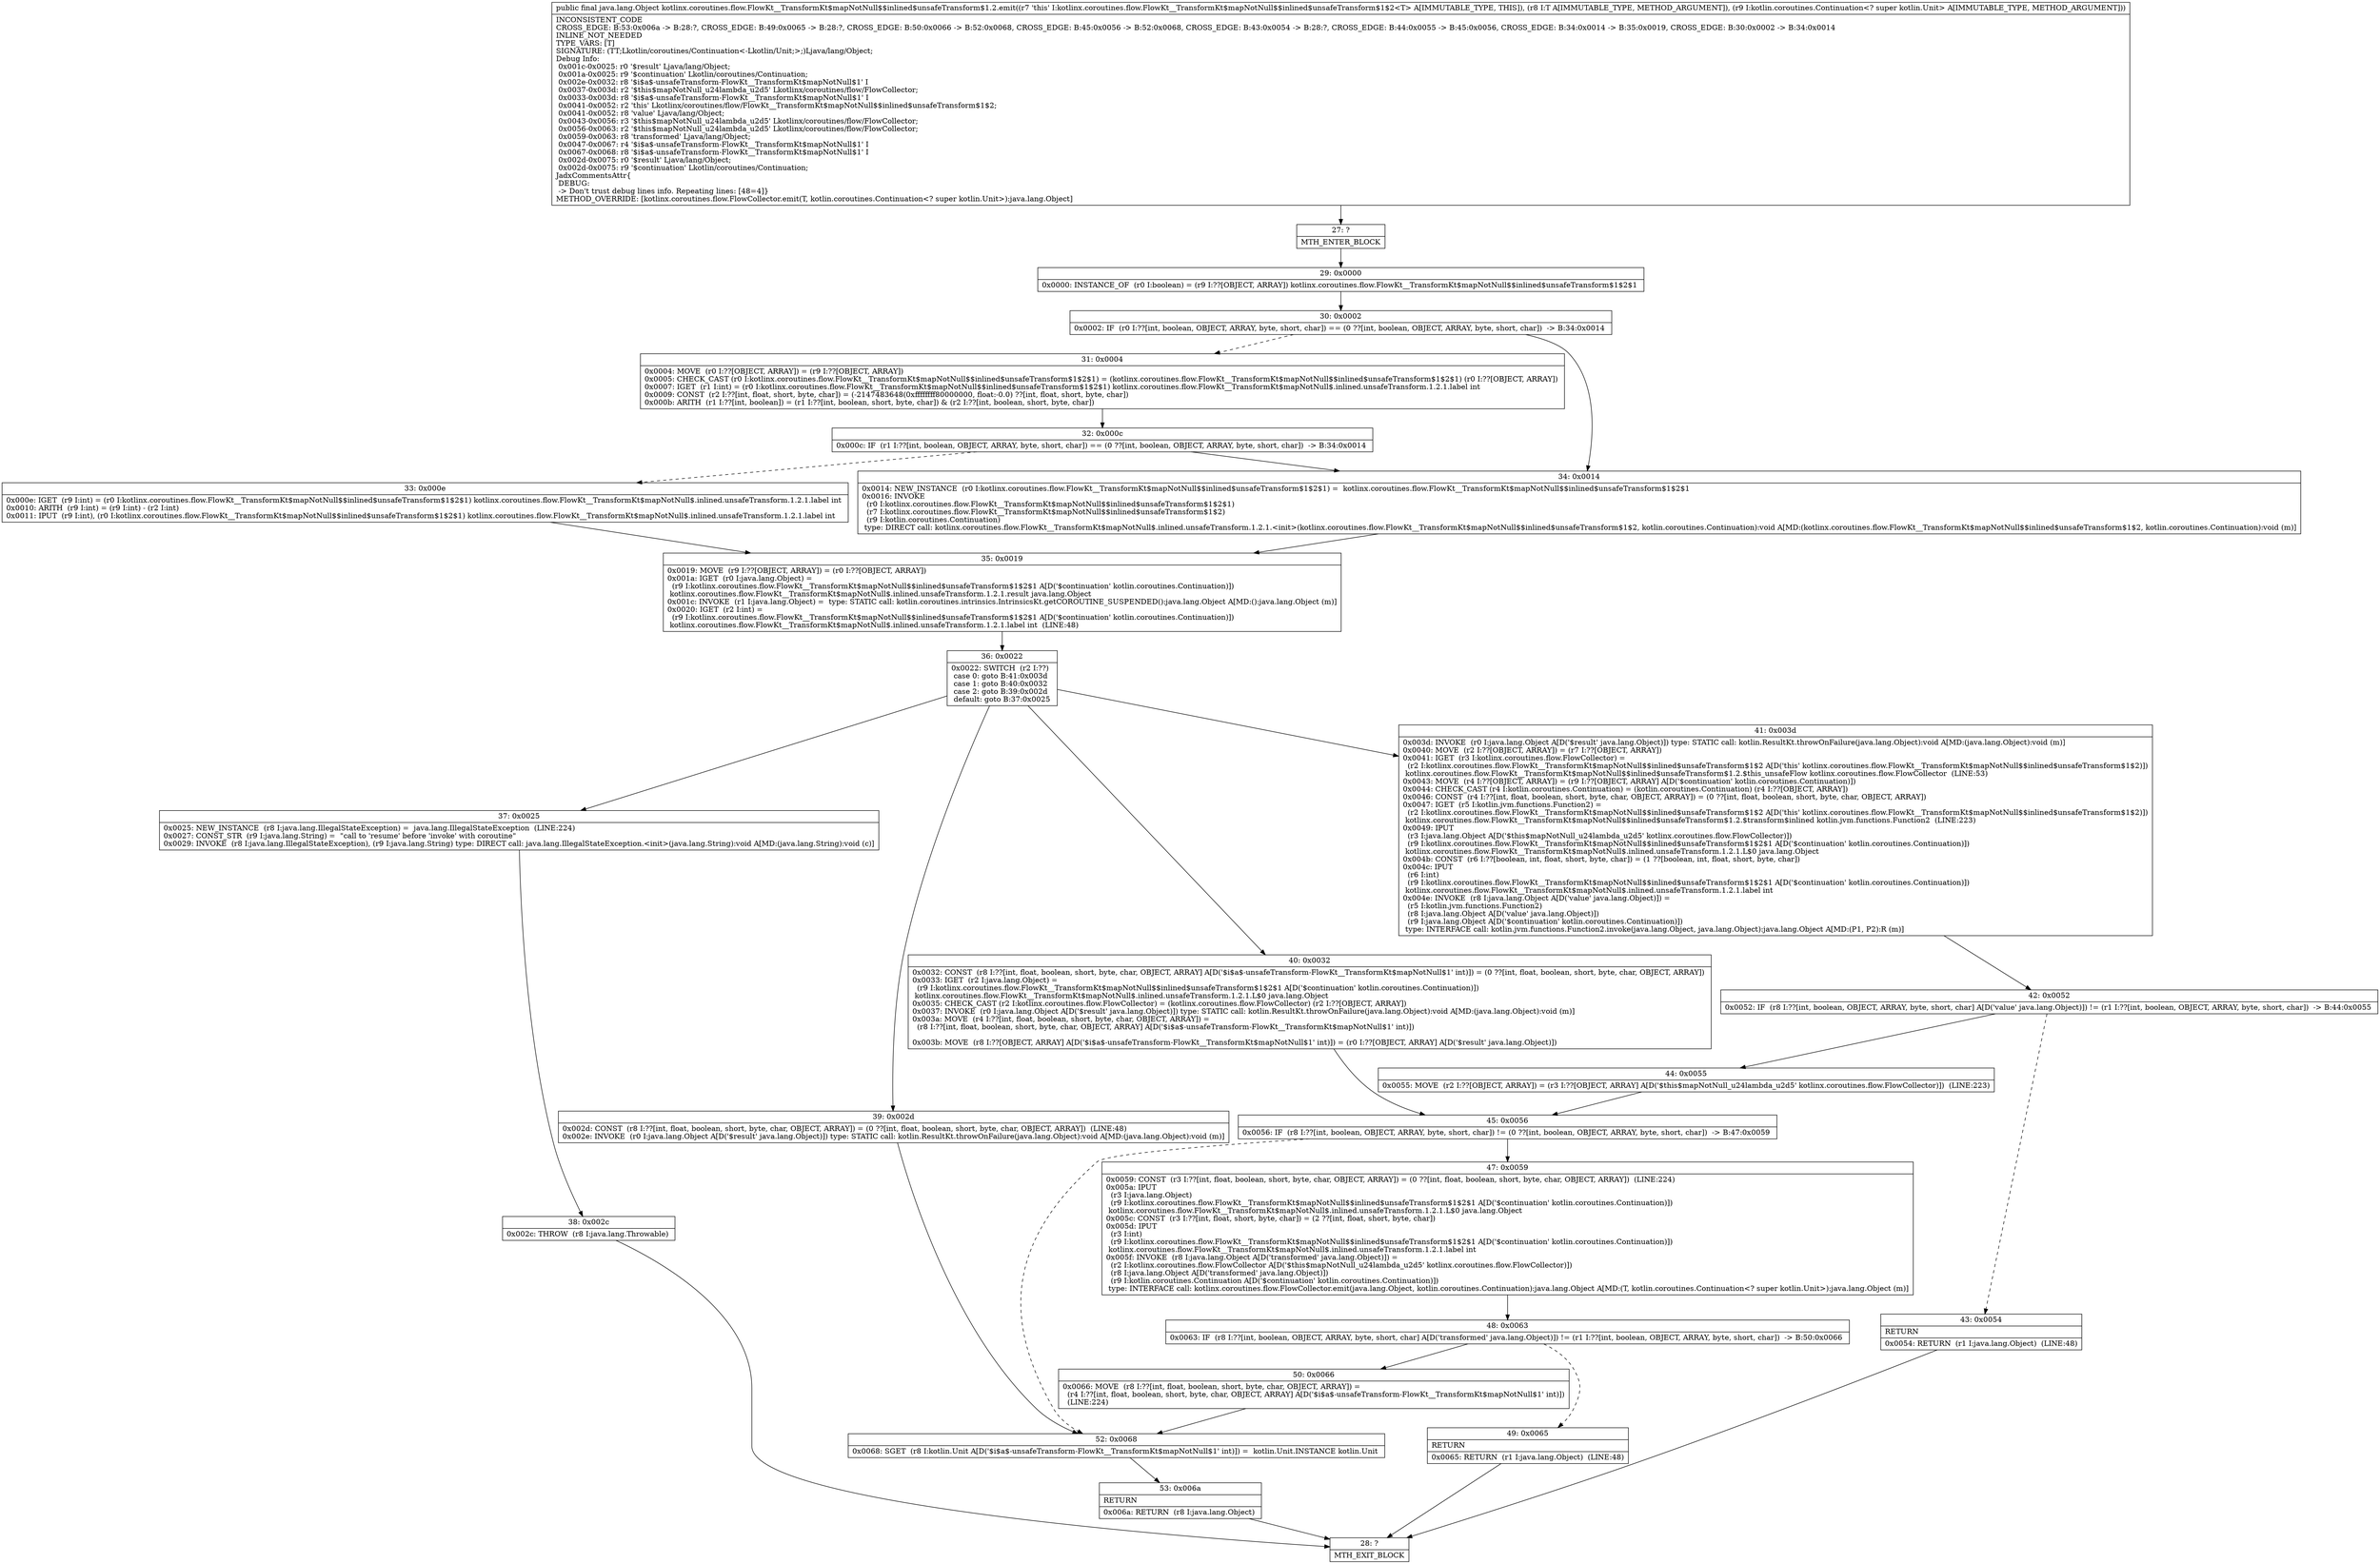 digraph "CFG forkotlinx.coroutines.flow.FlowKt__TransformKt$mapNotNull$$inlined$unsafeTransform$1.2.emit(Ljava\/lang\/Object;Lkotlin\/coroutines\/Continuation;)Ljava\/lang\/Object;" {
Node_27 [shape=record,label="{27\:\ ?|MTH_ENTER_BLOCK\l}"];
Node_29 [shape=record,label="{29\:\ 0x0000|0x0000: INSTANCE_OF  (r0 I:boolean) = (r9 I:??[OBJECT, ARRAY]) kotlinx.coroutines.flow.FlowKt__TransformKt$mapNotNull$$inlined$unsafeTransform$1$2$1 \l}"];
Node_30 [shape=record,label="{30\:\ 0x0002|0x0002: IF  (r0 I:??[int, boolean, OBJECT, ARRAY, byte, short, char]) == (0 ??[int, boolean, OBJECT, ARRAY, byte, short, char])  \-\> B:34:0x0014 \l}"];
Node_31 [shape=record,label="{31\:\ 0x0004|0x0004: MOVE  (r0 I:??[OBJECT, ARRAY]) = (r9 I:??[OBJECT, ARRAY]) \l0x0005: CHECK_CAST (r0 I:kotlinx.coroutines.flow.FlowKt__TransformKt$mapNotNull$$inlined$unsafeTransform$1$2$1) = (kotlinx.coroutines.flow.FlowKt__TransformKt$mapNotNull$$inlined$unsafeTransform$1$2$1) (r0 I:??[OBJECT, ARRAY]) \l0x0007: IGET  (r1 I:int) = (r0 I:kotlinx.coroutines.flow.FlowKt__TransformKt$mapNotNull$$inlined$unsafeTransform$1$2$1) kotlinx.coroutines.flow.FlowKt__TransformKt$mapNotNull$.inlined.unsafeTransform.1.2.1.label int \l0x0009: CONST  (r2 I:??[int, float, short, byte, char]) = (\-2147483648(0xffffffff80000000, float:\-0.0) ??[int, float, short, byte, char]) \l0x000b: ARITH  (r1 I:??[int, boolean]) = (r1 I:??[int, boolean, short, byte, char]) & (r2 I:??[int, boolean, short, byte, char]) \l}"];
Node_32 [shape=record,label="{32\:\ 0x000c|0x000c: IF  (r1 I:??[int, boolean, OBJECT, ARRAY, byte, short, char]) == (0 ??[int, boolean, OBJECT, ARRAY, byte, short, char])  \-\> B:34:0x0014 \l}"];
Node_33 [shape=record,label="{33\:\ 0x000e|0x000e: IGET  (r9 I:int) = (r0 I:kotlinx.coroutines.flow.FlowKt__TransformKt$mapNotNull$$inlined$unsafeTransform$1$2$1) kotlinx.coroutines.flow.FlowKt__TransformKt$mapNotNull$.inlined.unsafeTransform.1.2.1.label int \l0x0010: ARITH  (r9 I:int) = (r9 I:int) \- (r2 I:int) \l0x0011: IPUT  (r9 I:int), (r0 I:kotlinx.coroutines.flow.FlowKt__TransformKt$mapNotNull$$inlined$unsafeTransform$1$2$1) kotlinx.coroutines.flow.FlowKt__TransformKt$mapNotNull$.inlined.unsafeTransform.1.2.1.label int \l}"];
Node_35 [shape=record,label="{35\:\ 0x0019|0x0019: MOVE  (r9 I:??[OBJECT, ARRAY]) = (r0 I:??[OBJECT, ARRAY]) \l0x001a: IGET  (r0 I:java.lang.Object) = \l  (r9 I:kotlinx.coroutines.flow.FlowKt__TransformKt$mapNotNull$$inlined$unsafeTransform$1$2$1 A[D('$continuation' kotlin.coroutines.Continuation)])\l kotlinx.coroutines.flow.FlowKt__TransformKt$mapNotNull$.inlined.unsafeTransform.1.2.1.result java.lang.Object \l0x001c: INVOKE  (r1 I:java.lang.Object) =  type: STATIC call: kotlin.coroutines.intrinsics.IntrinsicsKt.getCOROUTINE_SUSPENDED():java.lang.Object A[MD:():java.lang.Object (m)]\l0x0020: IGET  (r2 I:int) = \l  (r9 I:kotlinx.coroutines.flow.FlowKt__TransformKt$mapNotNull$$inlined$unsafeTransform$1$2$1 A[D('$continuation' kotlin.coroutines.Continuation)])\l kotlinx.coroutines.flow.FlowKt__TransformKt$mapNotNull$.inlined.unsafeTransform.1.2.1.label int  (LINE:48)\l}"];
Node_36 [shape=record,label="{36\:\ 0x0022|0x0022: SWITCH  (r2 I:??)\l case 0: goto B:41:0x003d\l case 1: goto B:40:0x0032\l case 2: goto B:39:0x002d\l default: goto B:37:0x0025 \l}"];
Node_37 [shape=record,label="{37\:\ 0x0025|0x0025: NEW_INSTANCE  (r8 I:java.lang.IllegalStateException) =  java.lang.IllegalStateException  (LINE:224)\l0x0027: CONST_STR  (r9 I:java.lang.String) =  \"call to 'resume' before 'invoke' with coroutine\" \l0x0029: INVOKE  (r8 I:java.lang.IllegalStateException), (r9 I:java.lang.String) type: DIRECT call: java.lang.IllegalStateException.\<init\>(java.lang.String):void A[MD:(java.lang.String):void (c)]\l}"];
Node_38 [shape=record,label="{38\:\ 0x002c|0x002c: THROW  (r8 I:java.lang.Throwable) \l}"];
Node_28 [shape=record,label="{28\:\ ?|MTH_EXIT_BLOCK\l}"];
Node_39 [shape=record,label="{39\:\ 0x002d|0x002d: CONST  (r8 I:??[int, float, boolean, short, byte, char, OBJECT, ARRAY]) = (0 ??[int, float, boolean, short, byte, char, OBJECT, ARRAY])  (LINE:48)\l0x002e: INVOKE  (r0 I:java.lang.Object A[D('$result' java.lang.Object)]) type: STATIC call: kotlin.ResultKt.throwOnFailure(java.lang.Object):void A[MD:(java.lang.Object):void (m)]\l}"];
Node_52 [shape=record,label="{52\:\ 0x0068|0x0068: SGET  (r8 I:kotlin.Unit A[D('$i$a$\-unsafeTransform\-FlowKt__TransformKt$mapNotNull$1' int)]) =  kotlin.Unit.INSTANCE kotlin.Unit \l}"];
Node_53 [shape=record,label="{53\:\ 0x006a|RETURN\l|0x006a: RETURN  (r8 I:java.lang.Object) \l}"];
Node_40 [shape=record,label="{40\:\ 0x0032|0x0032: CONST  (r8 I:??[int, float, boolean, short, byte, char, OBJECT, ARRAY] A[D('$i$a$\-unsafeTransform\-FlowKt__TransformKt$mapNotNull$1' int)]) = (0 ??[int, float, boolean, short, byte, char, OBJECT, ARRAY]) \l0x0033: IGET  (r2 I:java.lang.Object) = \l  (r9 I:kotlinx.coroutines.flow.FlowKt__TransformKt$mapNotNull$$inlined$unsafeTransform$1$2$1 A[D('$continuation' kotlin.coroutines.Continuation)])\l kotlinx.coroutines.flow.FlowKt__TransformKt$mapNotNull$.inlined.unsafeTransform.1.2.1.L$0 java.lang.Object \l0x0035: CHECK_CAST (r2 I:kotlinx.coroutines.flow.FlowCollector) = (kotlinx.coroutines.flow.FlowCollector) (r2 I:??[OBJECT, ARRAY]) \l0x0037: INVOKE  (r0 I:java.lang.Object A[D('$result' java.lang.Object)]) type: STATIC call: kotlin.ResultKt.throwOnFailure(java.lang.Object):void A[MD:(java.lang.Object):void (m)]\l0x003a: MOVE  (r4 I:??[int, float, boolean, short, byte, char, OBJECT, ARRAY]) = \l  (r8 I:??[int, float, boolean, short, byte, char, OBJECT, ARRAY] A[D('$i$a$\-unsafeTransform\-FlowKt__TransformKt$mapNotNull$1' int)])\l \l0x003b: MOVE  (r8 I:??[OBJECT, ARRAY] A[D('$i$a$\-unsafeTransform\-FlowKt__TransformKt$mapNotNull$1' int)]) = (r0 I:??[OBJECT, ARRAY] A[D('$result' java.lang.Object)]) \l}"];
Node_45 [shape=record,label="{45\:\ 0x0056|0x0056: IF  (r8 I:??[int, boolean, OBJECT, ARRAY, byte, short, char]) != (0 ??[int, boolean, OBJECT, ARRAY, byte, short, char])  \-\> B:47:0x0059 \l}"];
Node_47 [shape=record,label="{47\:\ 0x0059|0x0059: CONST  (r3 I:??[int, float, boolean, short, byte, char, OBJECT, ARRAY]) = (0 ??[int, float, boolean, short, byte, char, OBJECT, ARRAY])  (LINE:224)\l0x005a: IPUT  \l  (r3 I:java.lang.Object)\l  (r9 I:kotlinx.coroutines.flow.FlowKt__TransformKt$mapNotNull$$inlined$unsafeTransform$1$2$1 A[D('$continuation' kotlin.coroutines.Continuation)])\l kotlinx.coroutines.flow.FlowKt__TransformKt$mapNotNull$.inlined.unsafeTransform.1.2.1.L$0 java.lang.Object \l0x005c: CONST  (r3 I:??[int, float, short, byte, char]) = (2 ??[int, float, short, byte, char]) \l0x005d: IPUT  \l  (r3 I:int)\l  (r9 I:kotlinx.coroutines.flow.FlowKt__TransformKt$mapNotNull$$inlined$unsafeTransform$1$2$1 A[D('$continuation' kotlin.coroutines.Continuation)])\l kotlinx.coroutines.flow.FlowKt__TransformKt$mapNotNull$.inlined.unsafeTransform.1.2.1.label int \l0x005f: INVOKE  (r8 I:java.lang.Object A[D('transformed' java.lang.Object)]) = \l  (r2 I:kotlinx.coroutines.flow.FlowCollector A[D('$this$mapNotNull_u24lambda_u2d5' kotlinx.coroutines.flow.FlowCollector)])\l  (r8 I:java.lang.Object A[D('transformed' java.lang.Object)])\l  (r9 I:kotlin.coroutines.Continuation A[D('$continuation' kotlin.coroutines.Continuation)])\l type: INTERFACE call: kotlinx.coroutines.flow.FlowCollector.emit(java.lang.Object, kotlin.coroutines.Continuation):java.lang.Object A[MD:(T, kotlin.coroutines.Continuation\<? super kotlin.Unit\>):java.lang.Object (m)]\l}"];
Node_48 [shape=record,label="{48\:\ 0x0063|0x0063: IF  (r8 I:??[int, boolean, OBJECT, ARRAY, byte, short, char] A[D('transformed' java.lang.Object)]) != (r1 I:??[int, boolean, OBJECT, ARRAY, byte, short, char])  \-\> B:50:0x0066 \l}"];
Node_49 [shape=record,label="{49\:\ 0x0065|RETURN\l|0x0065: RETURN  (r1 I:java.lang.Object)  (LINE:48)\l}"];
Node_50 [shape=record,label="{50\:\ 0x0066|0x0066: MOVE  (r8 I:??[int, float, boolean, short, byte, char, OBJECT, ARRAY]) = \l  (r4 I:??[int, float, boolean, short, byte, char, OBJECT, ARRAY] A[D('$i$a$\-unsafeTransform\-FlowKt__TransformKt$mapNotNull$1' int)])\l  (LINE:224)\l}"];
Node_41 [shape=record,label="{41\:\ 0x003d|0x003d: INVOKE  (r0 I:java.lang.Object A[D('$result' java.lang.Object)]) type: STATIC call: kotlin.ResultKt.throwOnFailure(java.lang.Object):void A[MD:(java.lang.Object):void (m)]\l0x0040: MOVE  (r2 I:??[OBJECT, ARRAY]) = (r7 I:??[OBJECT, ARRAY]) \l0x0041: IGET  (r3 I:kotlinx.coroutines.flow.FlowCollector) = \l  (r2 I:kotlinx.coroutines.flow.FlowKt__TransformKt$mapNotNull$$inlined$unsafeTransform$1$2 A[D('this' kotlinx.coroutines.flow.FlowKt__TransformKt$mapNotNull$$inlined$unsafeTransform$1$2)])\l kotlinx.coroutines.flow.FlowKt__TransformKt$mapNotNull$$inlined$unsafeTransform$1.2.$this_unsafeFlow kotlinx.coroutines.flow.FlowCollector  (LINE:53)\l0x0043: MOVE  (r4 I:??[OBJECT, ARRAY]) = (r9 I:??[OBJECT, ARRAY] A[D('$continuation' kotlin.coroutines.Continuation)]) \l0x0044: CHECK_CAST (r4 I:kotlin.coroutines.Continuation) = (kotlin.coroutines.Continuation) (r4 I:??[OBJECT, ARRAY]) \l0x0046: CONST  (r4 I:??[int, float, boolean, short, byte, char, OBJECT, ARRAY]) = (0 ??[int, float, boolean, short, byte, char, OBJECT, ARRAY]) \l0x0047: IGET  (r5 I:kotlin.jvm.functions.Function2) = \l  (r2 I:kotlinx.coroutines.flow.FlowKt__TransformKt$mapNotNull$$inlined$unsafeTransform$1$2 A[D('this' kotlinx.coroutines.flow.FlowKt__TransformKt$mapNotNull$$inlined$unsafeTransform$1$2)])\l kotlinx.coroutines.flow.FlowKt__TransformKt$mapNotNull$$inlined$unsafeTransform$1.2.$transform$inlined kotlin.jvm.functions.Function2  (LINE:223)\l0x0049: IPUT  \l  (r3 I:java.lang.Object A[D('$this$mapNotNull_u24lambda_u2d5' kotlinx.coroutines.flow.FlowCollector)])\l  (r9 I:kotlinx.coroutines.flow.FlowKt__TransformKt$mapNotNull$$inlined$unsafeTransform$1$2$1 A[D('$continuation' kotlin.coroutines.Continuation)])\l kotlinx.coroutines.flow.FlowKt__TransformKt$mapNotNull$.inlined.unsafeTransform.1.2.1.L$0 java.lang.Object \l0x004b: CONST  (r6 I:??[boolean, int, float, short, byte, char]) = (1 ??[boolean, int, float, short, byte, char]) \l0x004c: IPUT  \l  (r6 I:int)\l  (r9 I:kotlinx.coroutines.flow.FlowKt__TransformKt$mapNotNull$$inlined$unsafeTransform$1$2$1 A[D('$continuation' kotlin.coroutines.Continuation)])\l kotlinx.coroutines.flow.FlowKt__TransformKt$mapNotNull$.inlined.unsafeTransform.1.2.1.label int \l0x004e: INVOKE  (r8 I:java.lang.Object A[D('value' java.lang.Object)]) = \l  (r5 I:kotlin.jvm.functions.Function2)\l  (r8 I:java.lang.Object A[D('value' java.lang.Object)])\l  (r9 I:java.lang.Object A[D('$continuation' kotlin.coroutines.Continuation)])\l type: INTERFACE call: kotlin.jvm.functions.Function2.invoke(java.lang.Object, java.lang.Object):java.lang.Object A[MD:(P1, P2):R (m)]\l}"];
Node_42 [shape=record,label="{42\:\ 0x0052|0x0052: IF  (r8 I:??[int, boolean, OBJECT, ARRAY, byte, short, char] A[D('value' java.lang.Object)]) != (r1 I:??[int, boolean, OBJECT, ARRAY, byte, short, char])  \-\> B:44:0x0055 \l}"];
Node_43 [shape=record,label="{43\:\ 0x0054|RETURN\l|0x0054: RETURN  (r1 I:java.lang.Object)  (LINE:48)\l}"];
Node_44 [shape=record,label="{44\:\ 0x0055|0x0055: MOVE  (r2 I:??[OBJECT, ARRAY]) = (r3 I:??[OBJECT, ARRAY] A[D('$this$mapNotNull_u24lambda_u2d5' kotlinx.coroutines.flow.FlowCollector)])  (LINE:223)\l}"];
Node_34 [shape=record,label="{34\:\ 0x0014|0x0014: NEW_INSTANCE  (r0 I:kotlinx.coroutines.flow.FlowKt__TransformKt$mapNotNull$$inlined$unsafeTransform$1$2$1) =  kotlinx.coroutines.flow.FlowKt__TransformKt$mapNotNull$$inlined$unsafeTransform$1$2$1 \l0x0016: INVOKE  \l  (r0 I:kotlinx.coroutines.flow.FlowKt__TransformKt$mapNotNull$$inlined$unsafeTransform$1$2$1)\l  (r7 I:kotlinx.coroutines.flow.FlowKt__TransformKt$mapNotNull$$inlined$unsafeTransform$1$2)\l  (r9 I:kotlin.coroutines.Continuation)\l type: DIRECT call: kotlinx.coroutines.flow.FlowKt__TransformKt$mapNotNull$.inlined.unsafeTransform.1.2.1.\<init\>(kotlinx.coroutines.flow.FlowKt__TransformKt$mapNotNull$$inlined$unsafeTransform$1$2, kotlin.coroutines.Continuation):void A[MD:(kotlinx.coroutines.flow.FlowKt__TransformKt$mapNotNull$$inlined$unsafeTransform$1$2, kotlin.coroutines.Continuation):void (m)]\l}"];
MethodNode[shape=record,label="{public final java.lang.Object kotlinx.coroutines.flow.FlowKt__TransformKt$mapNotNull$$inlined$unsafeTransform$1.2.emit((r7 'this' I:kotlinx.coroutines.flow.FlowKt__TransformKt$mapNotNull$$inlined$unsafeTransform$1$2\<T\> A[IMMUTABLE_TYPE, THIS]), (r8 I:T A[IMMUTABLE_TYPE, METHOD_ARGUMENT]), (r9 I:kotlin.coroutines.Continuation\<? super kotlin.Unit\> A[IMMUTABLE_TYPE, METHOD_ARGUMENT]))  | INCONSISTENT_CODE\lCROSS_EDGE: B:53:0x006a \-\> B:28:?, CROSS_EDGE: B:49:0x0065 \-\> B:28:?, CROSS_EDGE: B:50:0x0066 \-\> B:52:0x0068, CROSS_EDGE: B:45:0x0056 \-\> B:52:0x0068, CROSS_EDGE: B:43:0x0054 \-\> B:28:?, CROSS_EDGE: B:44:0x0055 \-\> B:45:0x0056, CROSS_EDGE: B:34:0x0014 \-\> B:35:0x0019, CROSS_EDGE: B:30:0x0002 \-\> B:34:0x0014\lINLINE_NOT_NEEDED\lTYPE_VARS: [T]\lSIGNATURE: (TT;Lkotlin\/coroutines\/Continuation\<\-Lkotlin\/Unit;\>;)Ljava\/lang\/Object;\lDebug Info:\l  0x001c\-0x0025: r0 '$result' Ljava\/lang\/Object;\l  0x001a\-0x0025: r9 '$continuation' Lkotlin\/coroutines\/Continuation;\l  0x002e\-0x0032: r8 '$i$a$\-unsafeTransform\-FlowKt__TransformKt$mapNotNull$1' I\l  0x0037\-0x003d: r2 '$this$mapNotNull_u24lambda_u2d5' Lkotlinx\/coroutines\/flow\/FlowCollector;\l  0x0033\-0x003d: r8 '$i$a$\-unsafeTransform\-FlowKt__TransformKt$mapNotNull$1' I\l  0x0041\-0x0052: r2 'this' Lkotlinx\/coroutines\/flow\/FlowKt__TransformKt$mapNotNull$$inlined$unsafeTransform$1$2;\l  0x0041\-0x0052: r8 'value' Ljava\/lang\/Object;\l  0x0043\-0x0056: r3 '$this$mapNotNull_u24lambda_u2d5' Lkotlinx\/coroutines\/flow\/FlowCollector;\l  0x0056\-0x0063: r2 '$this$mapNotNull_u24lambda_u2d5' Lkotlinx\/coroutines\/flow\/FlowCollector;\l  0x0059\-0x0063: r8 'transformed' Ljava\/lang\/Object;\l  0x0047\-0x0067: r4 '$i$a$\-unsafeTransform\-FlowKt__TransformKt$mapNotNull$1' I\l  0x0067\-0x0068: r8 '$i$a$\-unsafeTransform\-FlowKt__TransformKt$mapNotNull$1' I\l  0x002d\-0x0075: r0 '$result' Ljava\/lang\/Object;\l  0x002d\-0x0075: r9 '$continuation' Lkotlin\/coroutines\/Continuation;\lJadxCommentsAttr\{\l DEBUG: \l \-\> Don't trust debug lines info. Repeating lines: [48=4]\}\lMETHOD_OVERRIDE: [kotlinx.coroutines.flow.FlowCollector.emit(T, kotlin.coroutines.Continuation\<? super kotlin.Unit\>):java.lang.Object]\l}"];
MethodNode -> Node_27;Node_27 -> Node_29;
Node_29 -> Node_30;
Node_30 -> Node_31[style=dashed];
Node_30 -> Node_34;
Node_31 -> Node_32;
Node_32 -> Node_33[style=dashed];
Node_32 -> Node_34;
Node_33 -> Node_35;
Node_35 -> Node_36;
Node_36 -> Node_37;
Node_36 -> Node_39;
Node_36 -> Node_40;
Node_36 -> Node_41;
Node_37 -> Node_38;
Node_38 -> Node_28;
Node_39 -> Node_52;
Node_52 -> Node_53;
Node_53 -> Node_28;
Node_40 -> Node_45;
Node_45 -> Node_47;
Node_45 -> Node_52[style=dashed];
Node_47 -> Node_48;
Node_48 -> Node_49[style=dashed];
Node_48 -> Node_50;
Node_49 -> Node_28;
Node_50 -> Node_52;
Node_41 -> Node_42;
Node_42 -> Node_43[style=dashed];
Node_42 -> Node_44;
Node_43 -> Node_28;
Node_44 -> Node_45;
Node_34 -> Node_35;
}

